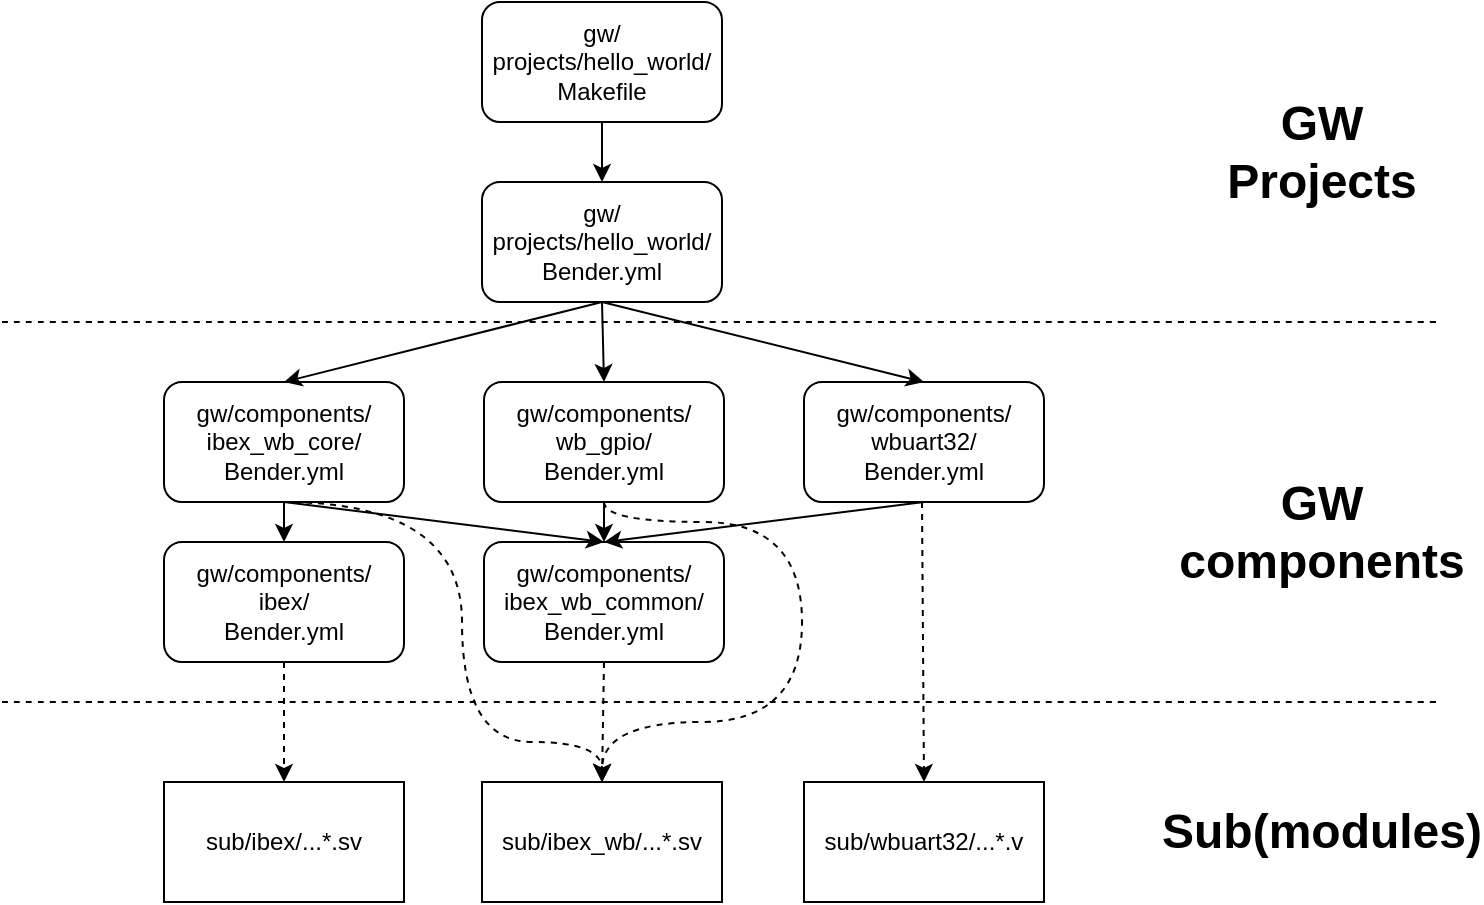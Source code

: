 <mxfile version="19.0.3" type="device"><diagram id="vD6cmQ3MLj1Lhym_ptF8" name="Page-1"><mxGraphModel dx="1034" dy="641" grid="1" gridSize="10" guides="1" tooltips="1" connect="1" arrows="1" fold="1" page="1" pageScale="1" pageWidth="850" pageHeight="1100" math="0" shadow="0"><root><mxCell id="0"/><mxCell id="1" parent="0"/><mxCell id="AYIg6Dj9uEM3NDUXBw64-1" value="gw/&lt;br&gt;projects/hello_world/&lt;br&gt;Bender.yml" style="rounded=1;whiteSpace=wrap;html=1;" parent="1" vertex="1"><mxGeometry x="280" y="140" width="120" height="60" as="geometry"/></mxCell><mxCell id="AYIg6Dj9uEM3NDUXBw64-2" value="gw/&lt;br&gt;projects/hello_world/&lt;br&gt;Makefile" style="rounded=1;whiteSpace=wrap;html=1;" parent="1" vertex="1"><mxGeometry x="280" y="50" width="120" height="60" as="geometry"/></mxCell><mxCell id="AYIg6Dj9uEM3NDUXBw64-3" value="" style="endArrow=classic;html=1;rounded=0;exitX=0.5;exitY=1;exitDx=0;exitDy=0;" parent="1" source="AYIg6Dj9uEM3NDUXBw64-2" target="AYIg6Dj9uEM3NDUXBw64-1" edge="1"><mxGeometry width="50" height="50" relative="1" as="geometry"><mxPoint x="360" y="330" as="sourcePoint"/><mxPoint x="410" y="280" as="targetPoint"/></mxGeometry></mxCell><mxCell id="AYIg6Dj9uEM3NDUXBw64-4" value="gw/components/&lt;br&gt;ibex_wb_core/&lt;br&gt;Bender.yml" style="rounded=1;whiteSpace=wrap;html=1;" parent="1" vertex="1"><mxGeometry x="121" y="240" width="120" height="60" as="geometry"/></mxCell><mxCell id="AYIg6Dj9uEM3NDUXBw64-5" value="gw/components/&lt;br&gt;wb_gpio/&lt;br&gt;Bender.yml" style="rounded=1;whiteSpace=wrap;html=1;" parent="1" vertex="1"><mxGeometry x="281" y="240" width="120" height="60" as="geometry"/></mxCell><mxCell id="AYIg6Dj9uEM3NDUXBw64-6" value="gw/components/&lt;br&gt;wbuart32/&lt;br&gt;Bender.yml" style="rounded=1;whiteSpace=wrap;html=1;" parent="1" vertex="1"><mxGeometry x="441" y="240" width="120" height="60" as="geometry"/></mxCell><mxCell id="AYIg6Dj9uEM3NDUXBw64-30" style="edgeStyle=orthogonalEdgeStyle;rounded=0;orthogonalLoop=1;jettySize=auto;html=1;dashed=1;targetPerimeterSpacing=14;strokeWidth=1;exitX=0.5;exitY=1;exitDx=0;exitDy=0;entryX=0.5;entryY=0;entryDx=0;entryDy=0;curved=1;" parent="1" source="AYIg6Dj9uEM3NDUXBw64-5" target="AYIg6Dj9uEM3NDUXBw64-18" edge="1"><mxGeometry relative="1" as="geometry"><mxPoint x="370" y="420" as="targetPoint"/><Array as="points"><mxPoint x="341" y="310"/><mxPoint x="440" y="310"/><mxPoint x="440" y="410"/><mxPoint x="340" y="410"/></Array></mxGeometry></mxCell><mxCell id="AYIg6Dj9uEM3NDUXBw64-7" value="gw/components/&lt;br&gt;ibex/&lt;br&gt;Bender.yml" style="rounded=1;whiteSpace=wrap;html=1;" parent="1" vertex="1"><mxGeometry x="121" y="320" width="120" height="60" as="geometry"/></mxCell><mxCell id="AYIg6Dj9uEM3NDUXBw64-8" value="gw/components/&lt;br&gt;ibex_wb_common/&lt;br&gt;Bender.yml" style="rounded=1;whiteSpace=wrap;html=1;" parent="1" vertex="1"><mxGeometry x="281" y="320" width="120" height="60" as="geometry"/></mxCell><mxCell id="AYIg6Dj9uEM3NDUXBw64-9" value="" style="endArrow=classic;html=1;rounded=0;exitX=0.5;exitY=1;exitDx=0;exitDy=0;entryX=0.5;entryY=0;entryDx=0;entryDy=0;" parent="1" source="AYIg6Dj9uEM3NDUXBw64-1" target="AYIg6Dj9uEM3NDUXBw64-5" edge="1"><mxGeometry width="50" height="50" relative="1" as="geometry"><mxPoint x="430" y="230" as="sourcePoint"/><mxPoint x="480" y="180" as="targetPoint"/></mxGeometry></mxCell><mxCell id="AYIg6Dj9uEM3NDUXBw64-10" value="" style="endArrow=classic;html=1;rounded=0;exitX=0.5;exitY=1;exitDx=0;exitDy=0;entryX=0.5;entryY=0;entryDx=0;entryDy=0;" parent="1" source="AYIg6Dj9uEM3NDUXBw64-1" target="AYIg6Dj9uEM3NDUXBw64-6" edge="1"><mxGeometry width="50" height="50" relative="1" as="geometry"><mxPoint x="350" y="210" as="sourcePoint"/><mxPoint x="351" y="250" as="targetPoint"/></mxGeometry></mxCell><mxCell id="AYIg6Dj9uEM3NDUXBw64-11" value="" style="endArrow=classic;html=1;rounded=0;exitX=0.5;exitY=1;exitDx=0;exitDy=0;entryX=0.5;entryY=0;entryDx=0;entryDy=0;" parent="1" source="AYIg6Dj9uEM3NDUXBw64-1" target="AYIg6Dj9uEM3NDUXBw64-4" edge="1"><mxGeometry width="50" height="50" relative="1" as="geometry"><mxPoint x="350" y="210" as="sourcePoint"/><mxPoint x="511" y="250" as="targetPoint"/></mxGeometry></mxCell><mxCell id="AYIg6Dj9uEM3NDUXBw64-12" value="" style="endArrow=classic;html=1;rounded=0;exitX=0.5;exitY=1;exitDx=0;exitDy=0;" parent="1" source="AYIg6Dj9uEM3NDUXBw64-4" target="AYIg6Dj9uEM3NDUXBw64-7" edge="1"><mxGeometry width="50" height="50" relative="1" as="geometry"><mxPoint x="150" y="490" as="sourcePoint"/><mxPoint x="200" y="440" as="targetPoint"/></mxGeometry></mxCell><mxCell id="AYIg6Dj9uEM3NDUXBw64-13" value="" style="endArrow=classic;html=1;rounded=0;exitX=0.5;exitY=1;exitDx=0;exitDy=0;entryX=0.5;entryY=0;entryDx=0;entryDy=0;" parent="1" source="AYIg6Dj9uEM3NDUXBw64-4" target="AYIg6Dj9uEM3NDUXBw64-8" edge="1"><mxGeometry width="50" height="50" relative="1" as="geometry"><mxPoint x="360" y="220" as="sourcePoint"/><mxPoint x="521" y="260" as="targetPoint"/></mxGeometry></mxCell><mxCell id="AYIg6Dj9uEM3NDUXBw64-14" value="" style="endArrow=classic;html=1;rounded=0;exitX=0.5;exitY=1;exitDx=0;exitDy=0;entryX=0.5;entryY=0;entryDx=0;entryDy=0;" parent="1" source="AYIg6Dj9uEM3NDUXBw64-5" target="AYIg6Dj9uEM3NDUXBw64-8" edge="1"><mxGeometry width="50" height="50" relative="1" as="geometry"><mxPoint x="370" y="230" as="sourcePoint"/><mxPoint x="531" y="270" as="targetPoint"/></mxGeometry></mxCell><mxCell id="AYIg6Dj9uEM3NDUXBw64-15" value="" style="endArrow=classic;html=1;rounded=0;exitX=0.5;exitY=1;exitDx=0;exitDy=0;entryX=0.5;entryY=0;entryDx=0;entryDy=0;" parent="1" source="AYIg6Dj9uEM3NDUXBw64-6" target="AYIg6Dj9uEM3NDUXBw64-8" edge="1"><mxGeometry width="50" height="50" relative="1" as="geometry"><mxPoint x="380" y="240" as="sourcePoint"/><mxPoint x="541" y="280" as="targetPoint"/></mxGeometry></mxCell><mxCell id="AYIg6Dj9uEM3NDUXBw64-17" value="sub/ibex/...*.sv" style="rounded=0;whiteSpace=wrap;html=1;" parent="1" vertex="1"><mxGeometry x="121" y="440" width="120" height="60" as="geometry"/></mxCell><mxCell id="AYIg6Dj9uEM3NDUXBw64-18" value="sub/ibex_wb/...*.sv" style="rounded=0;whiteSpace=wrap;html=1;" parent="1" vertex="1"><mxGeometry x="280" y="440" width="120" height="60" as="geometry"/></mxCell><mxCell id="AYIg6Dj9uEM3NDUXBw64-19" value="sub/wbuart32/...*.v" style="rounded=0;whiteSpace=wrap;html=1;" parent="1" vertex="1"><mxGeometry x="441" y="440" width="120" height="60" as="geometry"/></mxCell><mxCell id="AYIg6Dj9uEM3NDUXBw64-22" value="" style="endArrow=classic;html=1;rounded=0;targetPerimeterSpacing=14;strokeWidth=1;entryX=0.5;entryY=0;entryDx=0;entryDy=0;dashed=1;" parent="1" target="AYIg6Dj9uEM3NDUXBw64-19" edge="1"><mxGeometry width="50" height="50" relative="1" as="geometry"><mxPoint x="500" y="300" as="sourcePoint"/><mxPoint x="570" y="380" as="targetPoint"/></mxGeometry></mxCell><mxCell id="AYIg6Dj9uEM3NDUXBw64-23" value="" style="endArrow=classic;html=1;rounded=0;targetPerimeterSpacing=14;strokeWidth=1;entryX=0.5;entryY=0;entryDx=0;entryDy=0;dashed=1;exitX=0.5;exitY=1;exitDx=0;exitDy=0;" parent="1" source="AYIg6Dj9uEM3NDUXBw64-8" target="AYIg6Dj9uEM3NDUXBw64-18" edge="1"><mxGeometry width="50" height="50" relative="1" as="geometry"><mxPoint x="510" y="310" as="sourcePoint"/><mxPoint x="511" y="450" as="targetPoint"/></mxGeometry></mxCell><mxCell id="AYIg6Dj9uEM3NDUXBw64-24" value="" style="endArrow=classic;html=1;rounded=0;targetPerimeterSpacing=14;strokeWidth=1;entryX=0.5;entryY=0;entryDx=0;entryDy=0;dashed=1;exitX=0.5;exitY=1;exitDx=0;exitDy=0;" parent="1" source="AYIg6Dj9uEM3NDUXBw64-7" target="AYIg6Dj9uEM3NDUXBw64-17" edge="1"><mxGeometry width="50" height="50" relative="1" as="geometry"><mxPoint x="351" y="390" as="sourcePoint"/><mxPoint x="350" y="450" as="targetPoint"/></mxGeometry></mxCell><mxCell id="AYIg6Dj9uEM3NDUXBw64-28" value="" style="endArrow=classic;html=1;rounded=0;targetPerimeterSpacing=14;strokeWidth=1;dashed=1;edgeStyle=orthogonalEdgeStyle;curved=1;" parent="1" edge="1"><mxGeometry width="50" height="50" relative="1" as="geometry"><mxPoint x="180" y="300" as="sourcePoint"/><mxPoint x="340" y="440" as="targetPoint"/><Array as="points"><mxPoint x="270" y="300"/><mxPoint x="270" y="420"/><mxPoint x="340" y="420"/></Array></mxGeometry></mxCell><mxCell id="imEgieJ_jZu0eXIz9Plr-1" value="" style="endArrow=none;dashed=1;html=1;rounded=0;targetPerimeterSpacing=14;strokeWidth=1;curved=1;" parent="1" edge="1"><mxGeometry width="50" height="50" relative="1" as="geometry"><mxPoint x="40" y="210" as="sourcePoint"/><mxPoint x="760" y="210" as="targetPoint"/></mxGeometry></mxCell><mxCell id="imEgieJ_jZu0eXIz9Plr-2" value="" style="endArrow=none;dashed=1;html=1;rounded=0;targetPerimeterSpacing=14;strokeWidth=1;curved=1;" parent="1" edge="1"><mxGeometry width="50" height="50" relative="1" as="geometry"><mxPoint x="40" y="400" as="sourcePoint"/><mxPoint x="760" y="400" as="targetPoint"/></mxGeometry></mxCell><mxCell id="imEgieJ_jZu0eXIz9Plr-3" value="GW Projects" style="text;html=1;strokeColor=none;fillColor=none;align=center;verticalAlign=middle;whiteSpace=wrap;rounded=0;fontStyle=1;fontSize=24;" parent="1" vertex="1"><mxGeometry x="670" y="110" width="60" height="30" as="geometry"/></mxCell><mxCell id="imEgieJ_jZu0eXIz9Plr-4" value="GW&lt;br&gt;components" style="text;html=1;strokeColor=none;fillColor=none;align=center;verticalAlign=middle;whiteSpace=wrap;rounded=0;fontStyle=1;fontSize=24;" parent="1" vertex="1"><mxGeometry x="670" y="300" width="60" height="30" as="geometry"/></mxCell><mxCell id="imEgieJ_jZu0eXIz9Plr-5" value="Sub(modules)" style="text;html=1;strokeColor=none;fillColor=none;align=center;verticalAlign=middle;whiteSpace=wrap;rounded=0;fontStyle=1;fontSize=24;" parent="1" vertex="1"><mxGeometry x="670" y="450" width="60" height="30" as="geometry"/></mxCell></root></mxGraphModel></diagram></mxfile>
